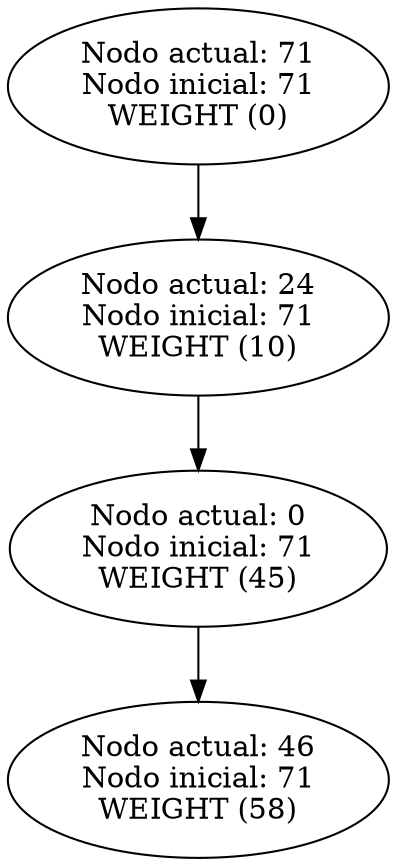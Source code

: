 digraph {
	46 [label="Nodo actual: 46
Nodo inicial: 71
WEIGHT (58)"]
	0 [label="Nodo actual: 0
Nodo inicial: 71
WEIGHT (45)"]
	24 [label="Nodo actual: 24
Nodo inicial: 71
WEIGHT (10)"]
	71 [label="Nodo actual: 71
Nodo inicial: 71
WEIGHT (0)"]
	0 -> 46
	24 -> 0
	71 -> 24
}